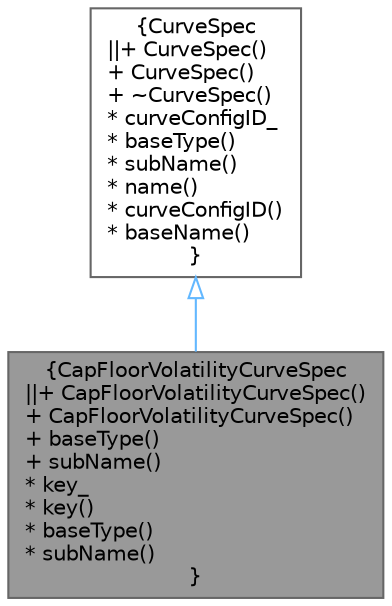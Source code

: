 digraph "CapFloorVolatilityCurveSpec"
{
 // INTERACTIVE_SVG=YES
 // LATEX_PDF_SIZE
  bgcolor="transparent";
  edge [fontname=Helvetica,fontsize=10,labelfontname=Helvetica,labelfontsize=10];
  node [fontname=Helvetica,fontsize=10,shape=box,height=0.2,width=0.4];
  Node1 [label="{CapFloorVolatilityCurveSpec\n||+ CapFloorVolatilityCurveSpec()\l+ CapFloorVolatilityCurveSpec()\l+ baseType()\l+ subName()\l* key_\l* key()\l* baseType()\l* subName()\l}",height=0.2,width=0.4,color="gray40", fillcolor="grey60", style="filled", fontcolor="black",tooltip="Cap/Floor Volatility curve description."];
  Node2 -> Node1 [dir="back",color="steelblue1",style="solid",arrowtail="onormal"];
  Node2 [label="{CurveSpec\n||+ CurveSpec()\l+ CurveSpec()\l+ ~CurveSpec()\l* curveConfigID_\l* baseType()\l* subName()\l* name()\l* curveConfigID()\l* baseName()\l}",height=0.2,width=0.4,color="gray40", fillcolor="white", style="filled",URL="$classore_1_1data_1_1_curve_spec.html",tooltip="Curve Specification."];
}
